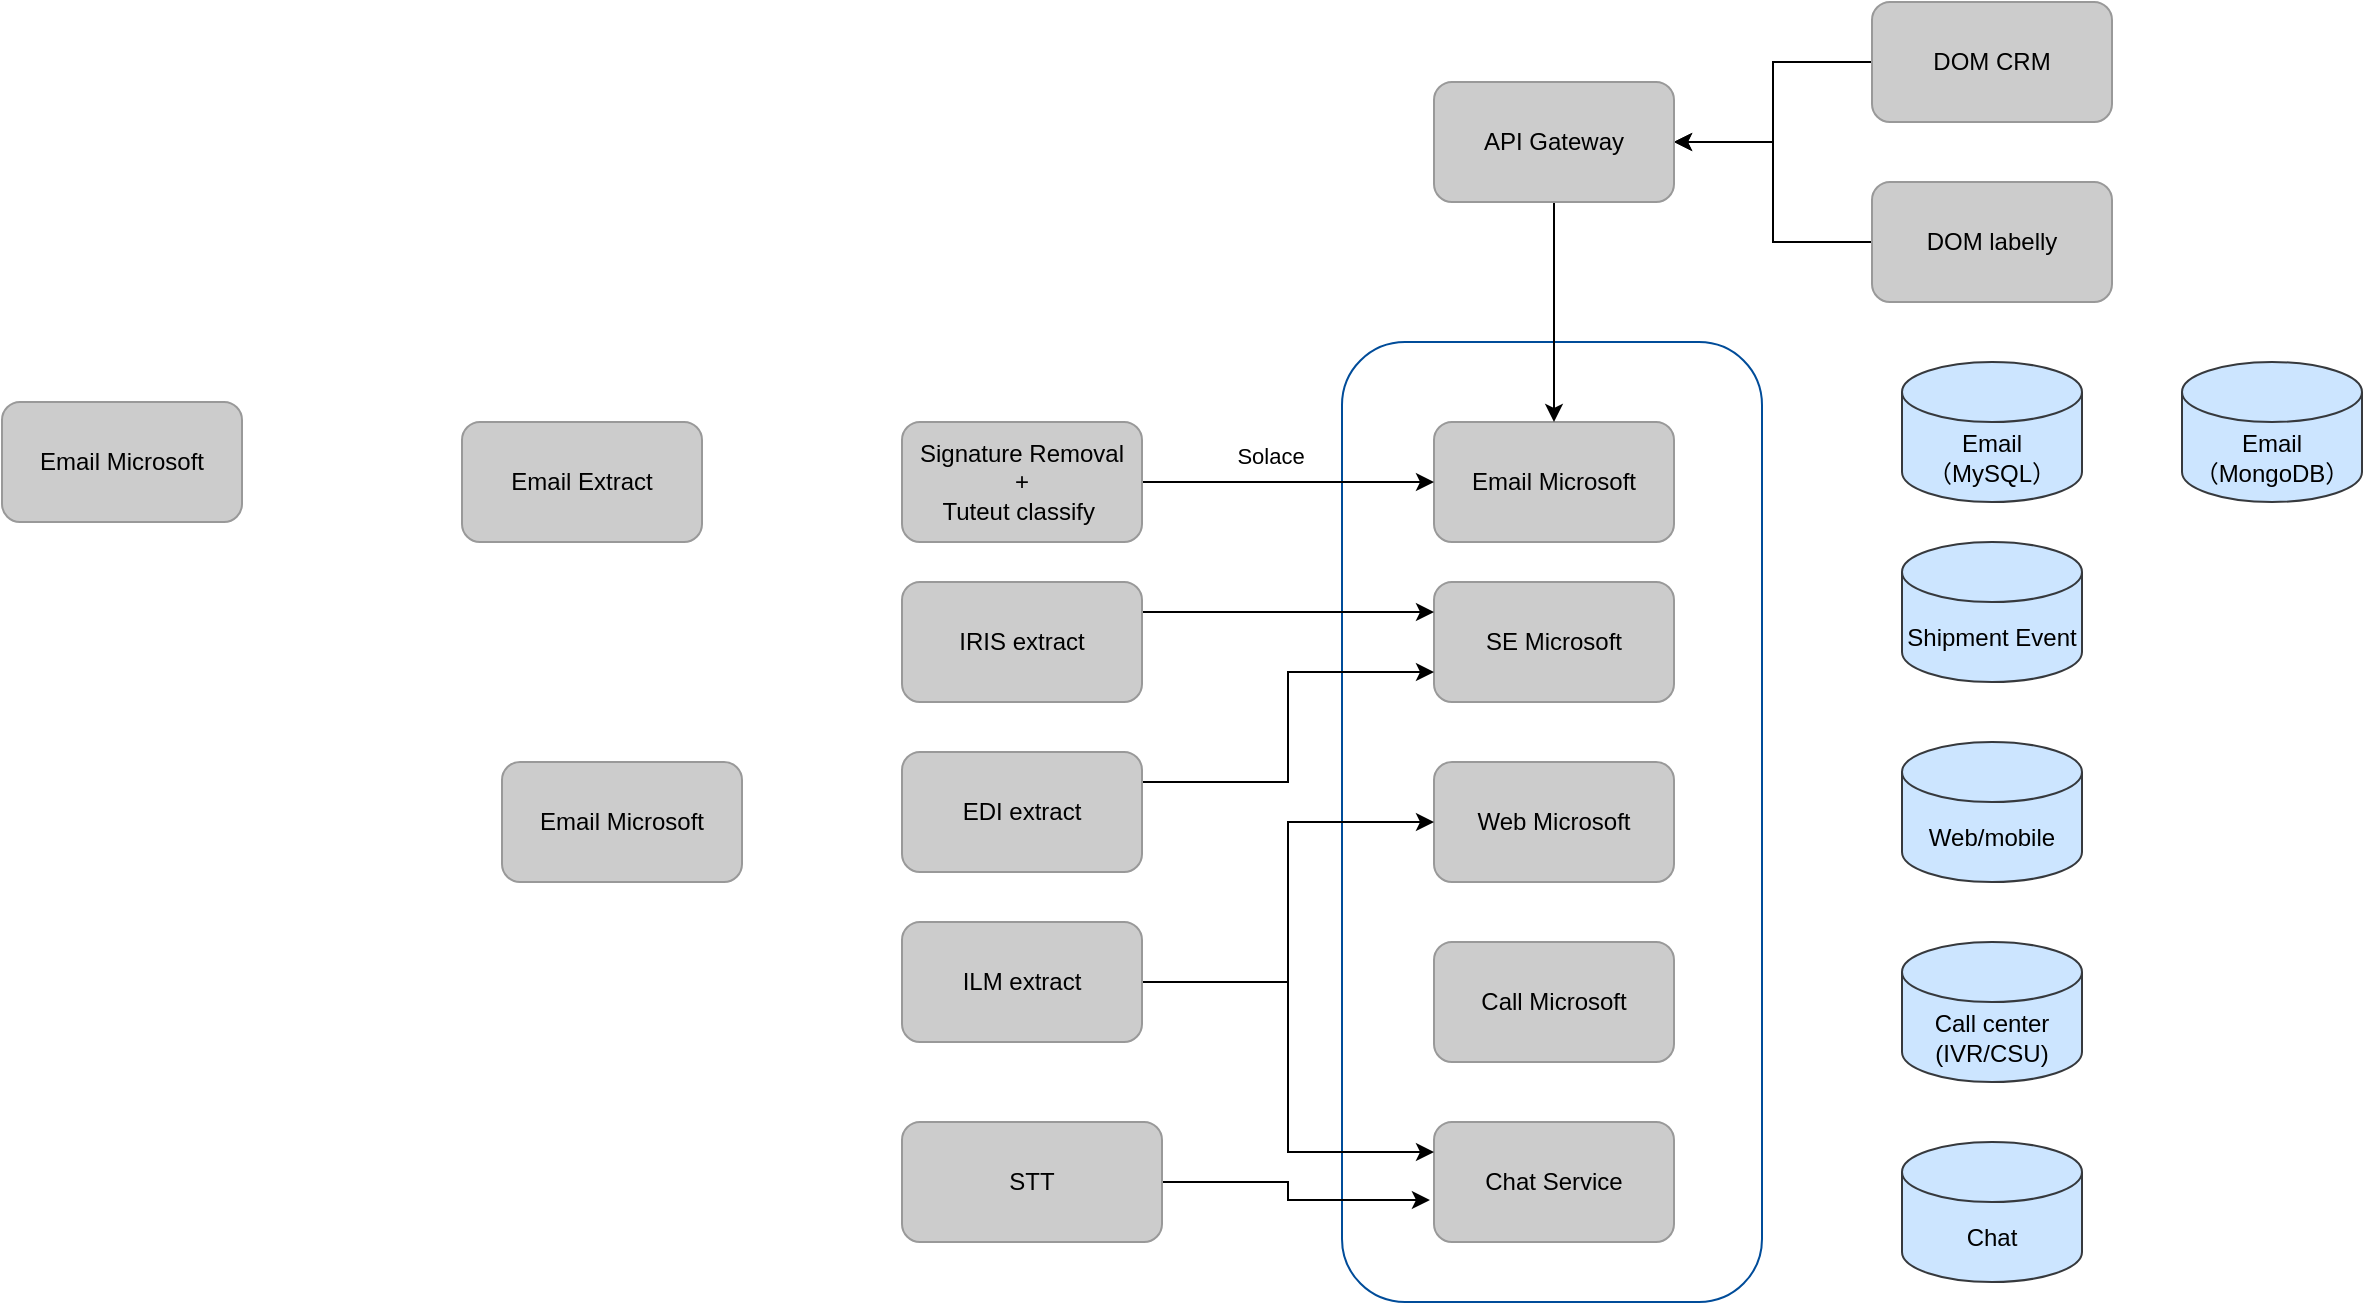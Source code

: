 <mxfile version="14.4.8" type="github">
  <diagram id="49KzD0q_o52CGu3O8EtS" name="Page-1">
    <mxGraphModel dx="2249" dy="1931" grid="1" gridSize="10" guides="1" tooltips="1" connect="1" arrows="1" fold="1" page="1" pageScale="1" pageWidth="827" pageHeight="1169" math="0" shadow="0">
      <root>
        <mxCell id="0" />
        <mxCell id="1" parent="0" />
        <mxCell id="RPP7evLBG8meGlh0PdTi-4" value="" style="rounded=1;whiteSpace=wrap;html=1;fillColor=none;strokeColor=#004C99;" vertex="1" parent="1">
          <mxGeometry x="450" y="130" width="210" height="480" as="geometry" />
        </mxCell>
        <mxCell id="RPP7evLBG8meGlh0PdTi-5" value="Email Microsoft" style="rounded=1;whiteSpace=wrap;html=1;strokeColor=#999999;fillColor=#CCCCCC;" vertex="1" parent="1">
          <mxGeometry x="496" y="170" width="120" height="60" as="geometry" />
        </mxCell>
        <mxCell id="RPP7evLBG8meGlh0PdTi-6" value="SE Microsoft" style="rounded=1;whiteSpace=wrap;html=1;strokeColor=#999999;fillColor=#CCCCCC;" vertex="1" parent="1">
          <mxGeometry x="496" y="250" width="120" height="60" as="geometry" />
        </mxCell>
        <mxCell id="RPP7evLBG8meGlh0PdTi-7" value="Web Microsoft" style="rounded=1;whiteSpace=wrap;html=1;strokeColor=#999999;fillColor=#CCCCCC;" vertex="1" parent="1">
          <mxGeometry x="496" y="340" width="120" height="60" as="geometry" />
        </mxCell>
        <mxCell id="RPP7evLBG8meGlh0PdTi-8" value="Call Microsoft" style="rounded=1;whiteSpace=wrap;html=1;strokeColor=#999999;fillColor=#CCCCCC;" vertex="1" parent="1">
          <mxGeometry x="496" y="430" width="120" height="60" as="geometry" />
        </mxCell>
        <mxCell id="RPP7evLBG8meGlh0PdTi-9" value="Chat Service" style="rounded=1;whiteSpace=wrap;html=1;strokeColor=#999999;fillColor=#CCCCCC;" vertex="1" parent="1">
          <mxGeometry x="496" y="520" width="120" height="60" as="geometry" />
        </mxCell>
        <mxCell id="RPP7evLBG8meGlh0PdTi-10" value="Call center &lt;br&gt;(IVR/CSU)" style="shape=cylinder3;whiteSpace=wrap;html=1;boundedLbl=1;backgroundOutline=1;size=15;strokeColor=#36393d;fillColor=#cce5ff;" vertex="1" parent="1">
          <mxGeometry x="730" y="430" width="90" height="70" as="geometry" />
        </mxCell>
        <mxCell id="RPP7evLBG8meGlh0PdTi-12" value="Web/mobile" style="shape=cylinder3;whiteSpace=wrap;html=1;boundedLbl=1;backgroundOutline=1;size=15;strokeColor=#36393d;fillColor=#cce5ff;" vertex="1" parent="1">
          <mxGeometry x="730" y="330" width="90" height="70" as="geometry" />
        </mxCell>
        <mxCell id="RPP7evLBG8meGlh0PdTi-13" value="Email&lt;br&gt;（MySQL）" style="shape=cylinder3;whiteSpace=wrap;html=1;boundedLbl=1;backgroundOutline=1;size=15;strokeColor=#36393d;fillColor=#cce5ff;" vertex="1" parent="1">
          <mxGeometry x="730" y="140" width="90" height="70" as="geometry" />
        </mxCell>
        <mxCell id="RPP7evLBG8meGlh0PdTi-14" value="Shipment Event" style="shape=cylinder3;whiteSpace=wrap;html=1;boundedLbl=1;backgroundOutline=1;size=15;strokeColor=#36393d;fillColor=#cce5ff;" vertex="1" parent="1">
          <mxGeometry x="730" y="230" width="90" height="70" as="geometry" />
        </mxCell>
        <mxCell id="RPP7evLBG8meGlh0PdTi-15" value="Email&lt;br&gt;（MongoDB）" style="shape=cylinder3;whiteSpace=wrap;html=1;boundedLbl=1;backgroundOutline=1;size=15;strokeColor=#36393d;fillColor=#cce5ff;" vertex="1" parent="1">
          <mxGeometry x="870" y="140" width="90" height="70" as="geometry" />
        </mxCell>
        <mxCell id="RPP7evLBG8meGlh0PdTi-16" value="Chat" style="shape=cylinder3;whiteSpace=wrap;html=1;boundedLbl=1;backgroundOutline=1;size=15;strokeColor=#36393d;fillColor=#cce5ff;" vertex="1" parent="1">
          <mxGeometry x="730" y="530" width="90" height="70" as="geometry" />
        </mxCell>
        <mxCell id="RPP7evLBG8meGlh0PdTi-24" style="edgeStyle=orthogonalEdgeStyle;rounded=0;orthogonalLoop=1;jettySize=auto;html=1;entryX=0;entryY=0.5;entryDx=0;entryDy=0;" edge="1" parent="1" source="RPP7evLBG8meGlh0PdTi-17" target="RPP7evLBG8meGlh0PdTi-5">
          <mxGeometry relative="1" as="geometry" />
        </mxCell>
        <mxCell id="RPP7evLBG8meGlh0PdTi-25" value="Solace" style="edgeLabel;html=1;align=center;verticalAlign=middle;resizable=0;points=[];" vertex="1" connectable="0" parent="RPP7evLBG8meGlh0PdTi-24">
          <mxGeometry x="-0.137" y="-1" relative="1" as="geometry">
            <mxPoint x="1" y="-14" as="offset" />
          </mxGeometry>
        </mxCell>
        <mxCell id="RPP7evLBG8meGlh0PdTi-17" value="Signature Removal&lt;br&gt;+&lt;br&gt;Tuteut classify&amp;nbsp;" style="rounded=1;whiteSpace=wrap;html=1;strokeColor=#999999;fillColor=#CCCCCC;" vertex="1" parent="1">
          <mxGeometry x="230" y="170" width="120" height="60" as="geometry" />
        </mxCell>
        <mxCell id="RPP7evLBG8meGlh0PdTi-18" value="Email Extract" style="rounded=1;whiteSpace=wrap;html=1;strokeColor=#999999;fillColor=#CCCCCC;" vertex="1" parent="1">
          <mxGeometry x="10" y="170" width="120" height="60" as="geometry" />
        </mxCell>
        <mxCell id="RPP7evLBG8meGlh0PdTi-19" value="Email Microsoft" style="rounded=1;whiteSpace=wrap;html=1;strokeColor=#999999;fillColor=#CCCCCC;" vertex="1" parent="1">
          <mxGeometry x="-220" y="160" width="120" height="60" as="geometry" />
        </mxCell>
        <mxCell id="RPP7evLBG8meGlh0PdTi-26" style="edgeStyle=orthogonalEdgeStyle;rounded=0;orthogonalLoop=1;jettySize=auto;html=1;entryX=0;entryY=0.25;entryDx=0;entryDy=0;" edge="1" parent="1" source="RPP7evLBG8meGlh0PdTi-20" target="RPP7evLBG8meGlh0PdTi-6">
          <mxGeometry relative="1" as="geometry">
            <Array as="points">
              <mxPoint x="390" y="265" />
              <mxPoint x="390" y="265" />
            </Array>
          </mxGeometry>
        </mxCell>
        <mxCell id="RPP7evLBG8meGlh0PdTi-20" value="IRIS extract" style="rounded=1;whiteSpace=wrap;html=1;strokeColor=#999999;fillColor=#CCCCCC;" vertex="1" parent="1">
          <mxGeometry x="230" y="250" width="120" height="60" as="geometry" />
        </mxCell>
        <mxCell id="RPP7evLBG8meGlh0PdTi-27" style="edgeStyle=orthogonalEdgeStyle;rounded=0;orthogonalLoop=1;jettySize=auto;html=1;entryX=0;entryY=0.75;entryDx=0;entryDy=0;" edge="1" parent="1" source="RPP7evLBG8meGlh0PdTi-21" target="RPP7evLBG8meGlh0PdTi-6">
          <mxGeometry relative="1" as="geometry">
            <Array as="points">
              <mxPoint x="423" y="350" />
              <mxPoint x="423" y="295" />
            </Array>
          </mxGeometry>
        </mxCell>
        <mxCell id="RPP7evLBG8meGlh0PdTi-21" value="EDI extract" style="rounded=1;whiteSpace=wrap;html=1;strokeColor=#999999;fillColor=#CCCCCC;" vertex="1" parent="1">
          <mxGeometry x="230" y="335" width="120" height="60" as="geometry" />
        </mxCell>
        <mxCell id="RPP7evLBG8meGlh0PdTi-29" style="edgeStyle=orthogonalEdgeStyle;rounded=0;orthogonalLoop=1;jettySize=auto;html=1;entryX=0;entryY=0.5;entryDx=0;entryDy=0;" edge="1" parent="1" source="RPP7evLBG8meGlh0PdTi-22" target="RPP7evLBG8meGlh0PdTi-7">
          <mxGeometry relative="1" as="geometry" />
        </mxCell>
        <mxCell id="RPP7evLBG8meGlh0PdTi-30" style="edgeStyle=orthogonalEdgeStyle;rounded=0;orthogonalLoop=1;jettySize=auto;html=1;entryX=0;entryY=0.25;entryDx=0;entryDy=0;" edge="1" parent="1" source="RPP7evLBG8meGlh0PdTi-22" target="RPP7evLBG8meGlh0PdTi-9">
          <mxGeometry relative="1" as="geometry" />
        </mxCell>
        <mxCell id="RPP7evLBG8meGlh0PdTi-22" value="ILM extract" style="rounded=1;whiteSpace=wrap;html=1;strokeColor=#999999;fillColor=#CCCCCC;" vertex="1" parent="1">
          <mxGeometry x="230" y="420" width="120" height="60" as="geometry" />
        </mxCell>
        <mxCell id="RPP7evLBG8meGlh0PdTi-23" value="Email Microsoft" style="rounded=1;whiteSpace=wrap;html=1;strokeColor=#999999;fillColor=#CCCCCC;" vertex="1" parent="1">
          <mxGeometry x="30" y="340" width="120" height="60" as="geometry" />
        </mxCell>
        <mxCell id="RPP7evLBG8meGlh0PdTi-32" style="edgeStyle=orthogonalEdgeStyle;rounded=0;orthogonalLoop=1;jettySize=auto;html=1;entryX=-0.017;entryY=0.65;entryDx=0;entryDy=0;entryPerimeter=0;exitX=1;exitY=0.5;exitDx=0;exitDy=0;" edge="1" parent="1" source="RPP7evLBG8meGlh0PdTi-28" target="RPP7evLBG8meGlh0PdTi-9">
          <mxGeometry relative="1" as="geometry">
            <Array as="points">
              <mxPoint x="350" y="550" />
              <mxPoint x="423" y="550" />
              <mxPoint x="423" y="559" />
            </Array>
          </mxGeometry>
        </mxCell>
        <mxCell id="RPP7evLBG8meGlh0PdTi-28" value="STT" style="rounded=1;whiteSpace=wrap;html=1;strokeColor=#999999;fillColor=#CCCCCC;" vertex="1" parent="1">
          <mxGeometry x="230" y="520" width="130" height="60" as="geometry" />
        </mxCell>
        <mxCell id="RPP7evLBG8meGlh0PdTi-37" style="edgeStyle=orthogonalEdgeStyle;rounded=0;orthogonalLoop=1;jettySize=auto;html=1;entryX=1;entryY=0.5;entryDx=0;entryDy=0;" edge="1" parent="1" source="RPP7evLBG8meGlh0PdTi-33" target="RPP7evLBG8meGlh0PdTi-35">
          <mxGeometry relative="1" as="geometry" />
        </mxCell>
        <mxCell id="RPP7evLBG8meGlh0PdTi-33" value="DOM CRM" style="rounded=1;whiteSpace=wrap;html=1;strokeColor=#999999;fillColor=#CCCCCC;" vertex="1" parent="1">
          <mxGeometry x="715" y="-40" width="120" height="60" as="geometry" />
        </mxCell>
        <mxCell id="RPP7evLBG8meGlh0PdTi-38" style="edgeStyle=orthogonalEdgeStyle;rounded=0;orthogonalLoop=1;jettySize=auto;html=1;entryX=1;entryY=0.5;entryDx=0;entryDy=0;" edge="1" parent="1" source="RPP7evLBG8meGlh0PdTi-34" target="RPP7evLBG8meGlh0PdTi-35">
          <mxGeometry relative="1" as="geometry" />
        </mxCell>
        <mxCell id="RPP7evLBG8meGlh0PdTi-34" value="DOM labelly" style="rounded=1;whiteSpace=wrap;html=1;strokeColor=#999999;fillColor=#CCCCCC;" vertex="1" parent="1">
          <mxGeometry x="715" y="50" width="120" height="60" as="geometry" />
        </mxCell>
        <mxCell id="RPP7evLBG8meGlh0PdTi-36" style="edgeStyle=orthogonalEdgeStyle;rounded=0;orthogonalLoop=1;jettySize=auto;html=1;" edge="1" parent="1" source="RPP7evLBG8meGlh0PdTi-35" target="RPP7evLBG8meGlh0PdTi-5">
          <mxGeometry relative="1" as="geometry" />
        </mxCell>
        <mxCell id="RPP7evLBG8meGlh0PdTi-35" value="API Gateway" style="rounded=1;whiteSpace=wrap;html=1;strokeColor=#999999;fillColor=#CCCCCC;" vertex="1" parent="1">
          <mxGeometry x="496" width="120" height="60" as="geometry" />
        </mxCell>
      </root>
    </mxGraphModel>
  </diagram>
</mxfile>
